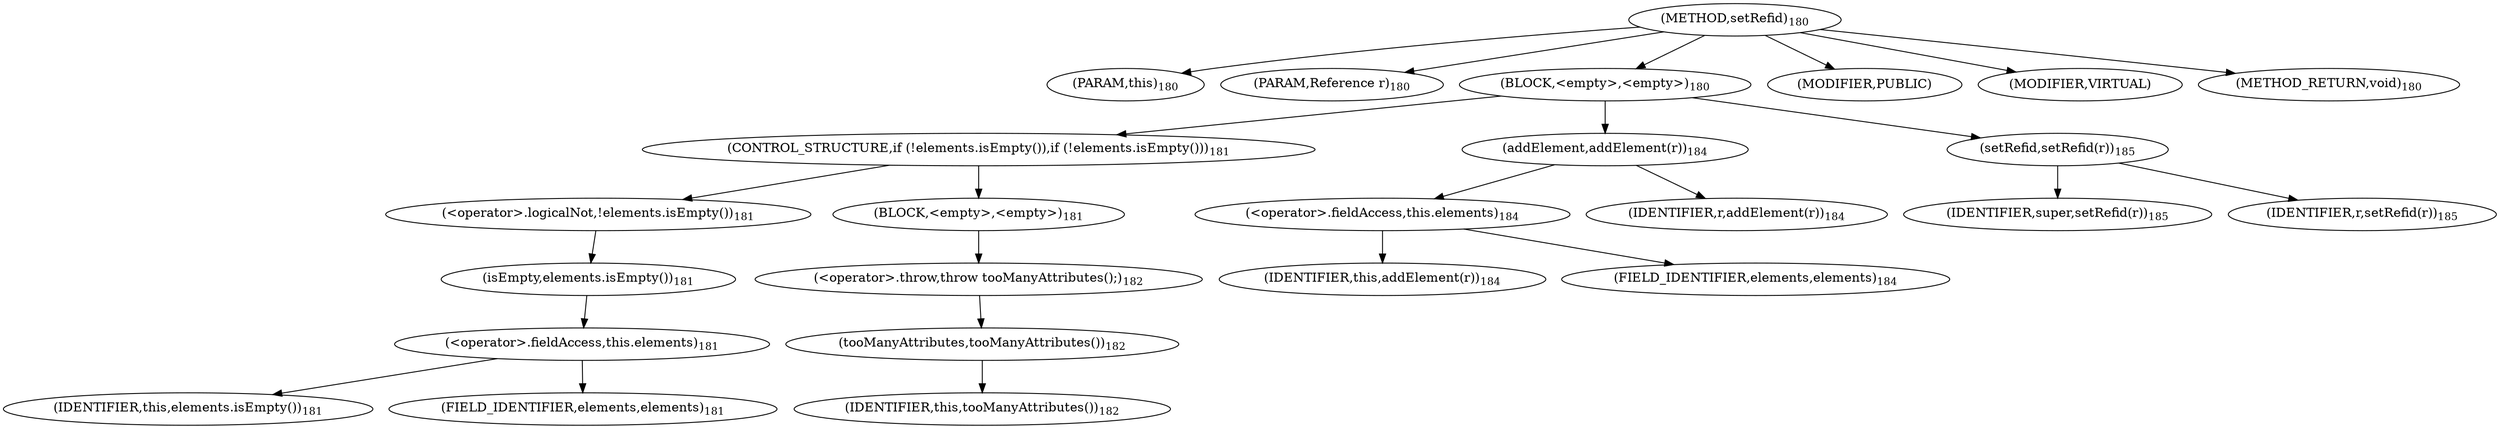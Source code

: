 digraph "setRefid" {  
"253" [label = <(METHOD,setRefid)<SUB>180</SUB>> ]
"35" [label = <(PARAM,this)<SUB>180</SUB>> ]
"254" [label = <(PARAM,Reference r)<SUB>180</SUB>> ]
"255" [label = <(BLOCK,&lt;empty&gt;,&lt;empty&gt;)<SUB>180</SUB>> ]
"256" [label = <(CONTROL_STRUCTURE,if (!elements.isEmpty()),if (!elements.isEmpty()))<SUB>181</SUB>> ]
"257" [label = <(&lt;operator&gt;.logicalNot,!elements.isEmpty())<SUB>181</SUB>> ]
"258" [label = <(isEmpty,elements.isEmpty())<SUB>181</SUB>> ]
"259" [label = <(&lt;operator&gt;.fieldAccess,this.elements)<SUB>181</SUB>> ]
"260" [label = <(IDENTIFIER,this,elements.isEmpty())<SUB>181</SUB>> ]
"261" [label = <(FIELD_IDENTIFIER,elements,elements)<SUB>181</SUB>> ]
"262" [label = <(BLOCK,&lt;empty&gt;,&lt;empty&gt;)<SUB>181</SUB>> ]
"263" [label = <(&lt;operator&gt;.throw,throw tooManyAttributes();)<SUB>182</SUB>> ]
"264" [label = <(tooManyAttributes,tooManyAttributes())<SUB>182</SUB>> ]
"34" [label = <(IDENTIFIER,this,tooManyAttributes())<SUB>182</SUB>> ]
"265" [label = <(addElement,addElement(r))<SUB>184</SUB>> ]
"266" [label = <(&lt;operator&gt;.fieldAccess,this.elements)<SUB>184</SUB>> ]
"267" [label = <(IDENTIFIER,this,addElement(r))<SUB>184</SUB>> ]
"268" [label = <(FIELD_IDENTIFIER,elements,elements)<SUB>184</SUB>> ]
"269" [label = <(IDENTIFIER,r,addElement(r))<SUB>184</SUB>> ]
"270" [label = <(setRefid,setRefid(r))<SUB>185</SUB>> ]
"271" [label = <(IDENTIFIER,super,setRefid(r))<SUB>185</SUB>> ]
"272" [label = <(IDENTIFIER,r,setRefid(r))<SUB>185</SUB>> ]
"273" [label = <(MODIFIER,PUBLIC)> ]
"274" [label = <(MODIFIER,VIRTUAL)> ]
"275" [label = <(METHOD_RETURN,void)<SUB>180</SUB>> ]
  "253" -> "35" 
  "253" -> "254" 
  "253" -> "255" 
  "253" -> "273" 
  "253" -> "274" 
  "253" -> "275" 
  "255" -> "256" 
  "255" -> "265" 
  "255" -> "270" 
  "256" -> "257" 
  "256" -> "262" 
  "257" -> "258" 
  "258" -> "259" 
  "259" -> "260" 
  "259" -> "261" 
  "262" -> "263" 
  "263" -> "264" 
  "264" -> "34" 
  "265" -> "266" 
  "265" -> "269" 
  "266" -> "267" 
  "266" -> "268" 
  "270" -> "271" 
  "270" -> "272" 
}
